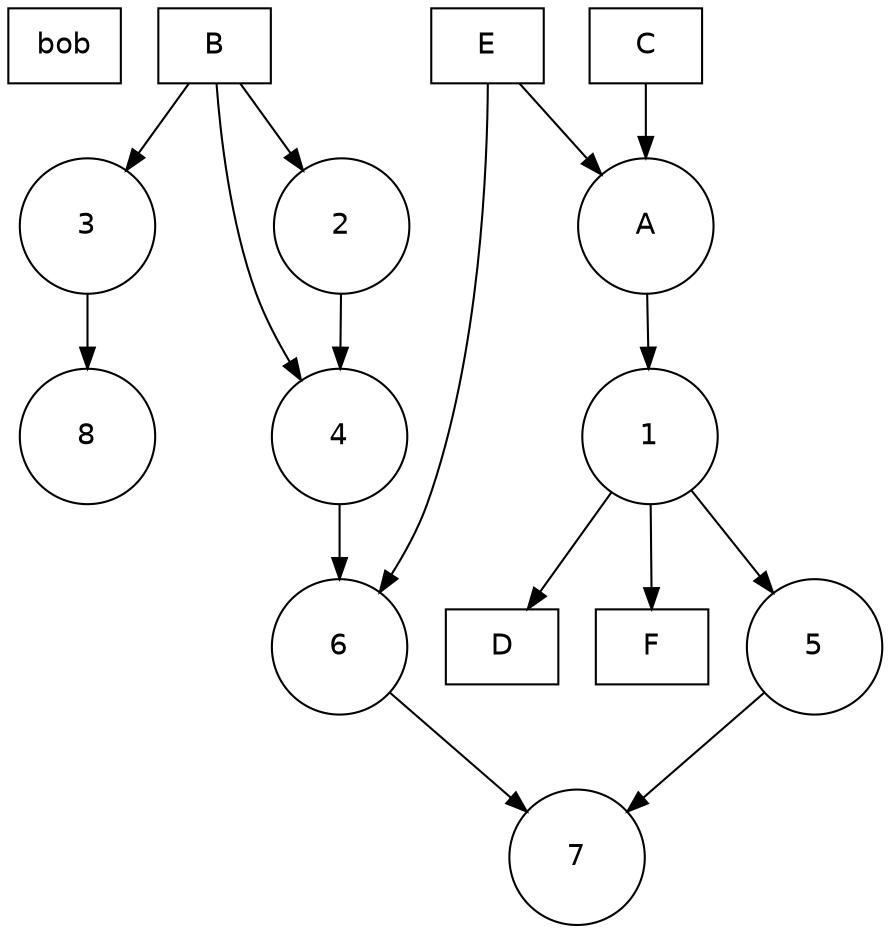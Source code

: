 digraph boxes_and_circles {

  # a 'graph' statement
  graph [overlap = true, fontsize = 10]

  # several 'node' statements
  node [shape = box,
        fontname = Helvetica]
  bob; B; C; D; E; F

  node [shape = circle,
        fixedsize = true,
        width = 0.9] // sets as circles
  1; 2; 3; 4; 5; 6; 7; 8

  # several 'edge' statements
  A->1 B->2 B->3 B->4 C->A
  1->D E->A 2->4 1->5 1->F
  E->6 4->6 5->7 6->7 3->8
}

